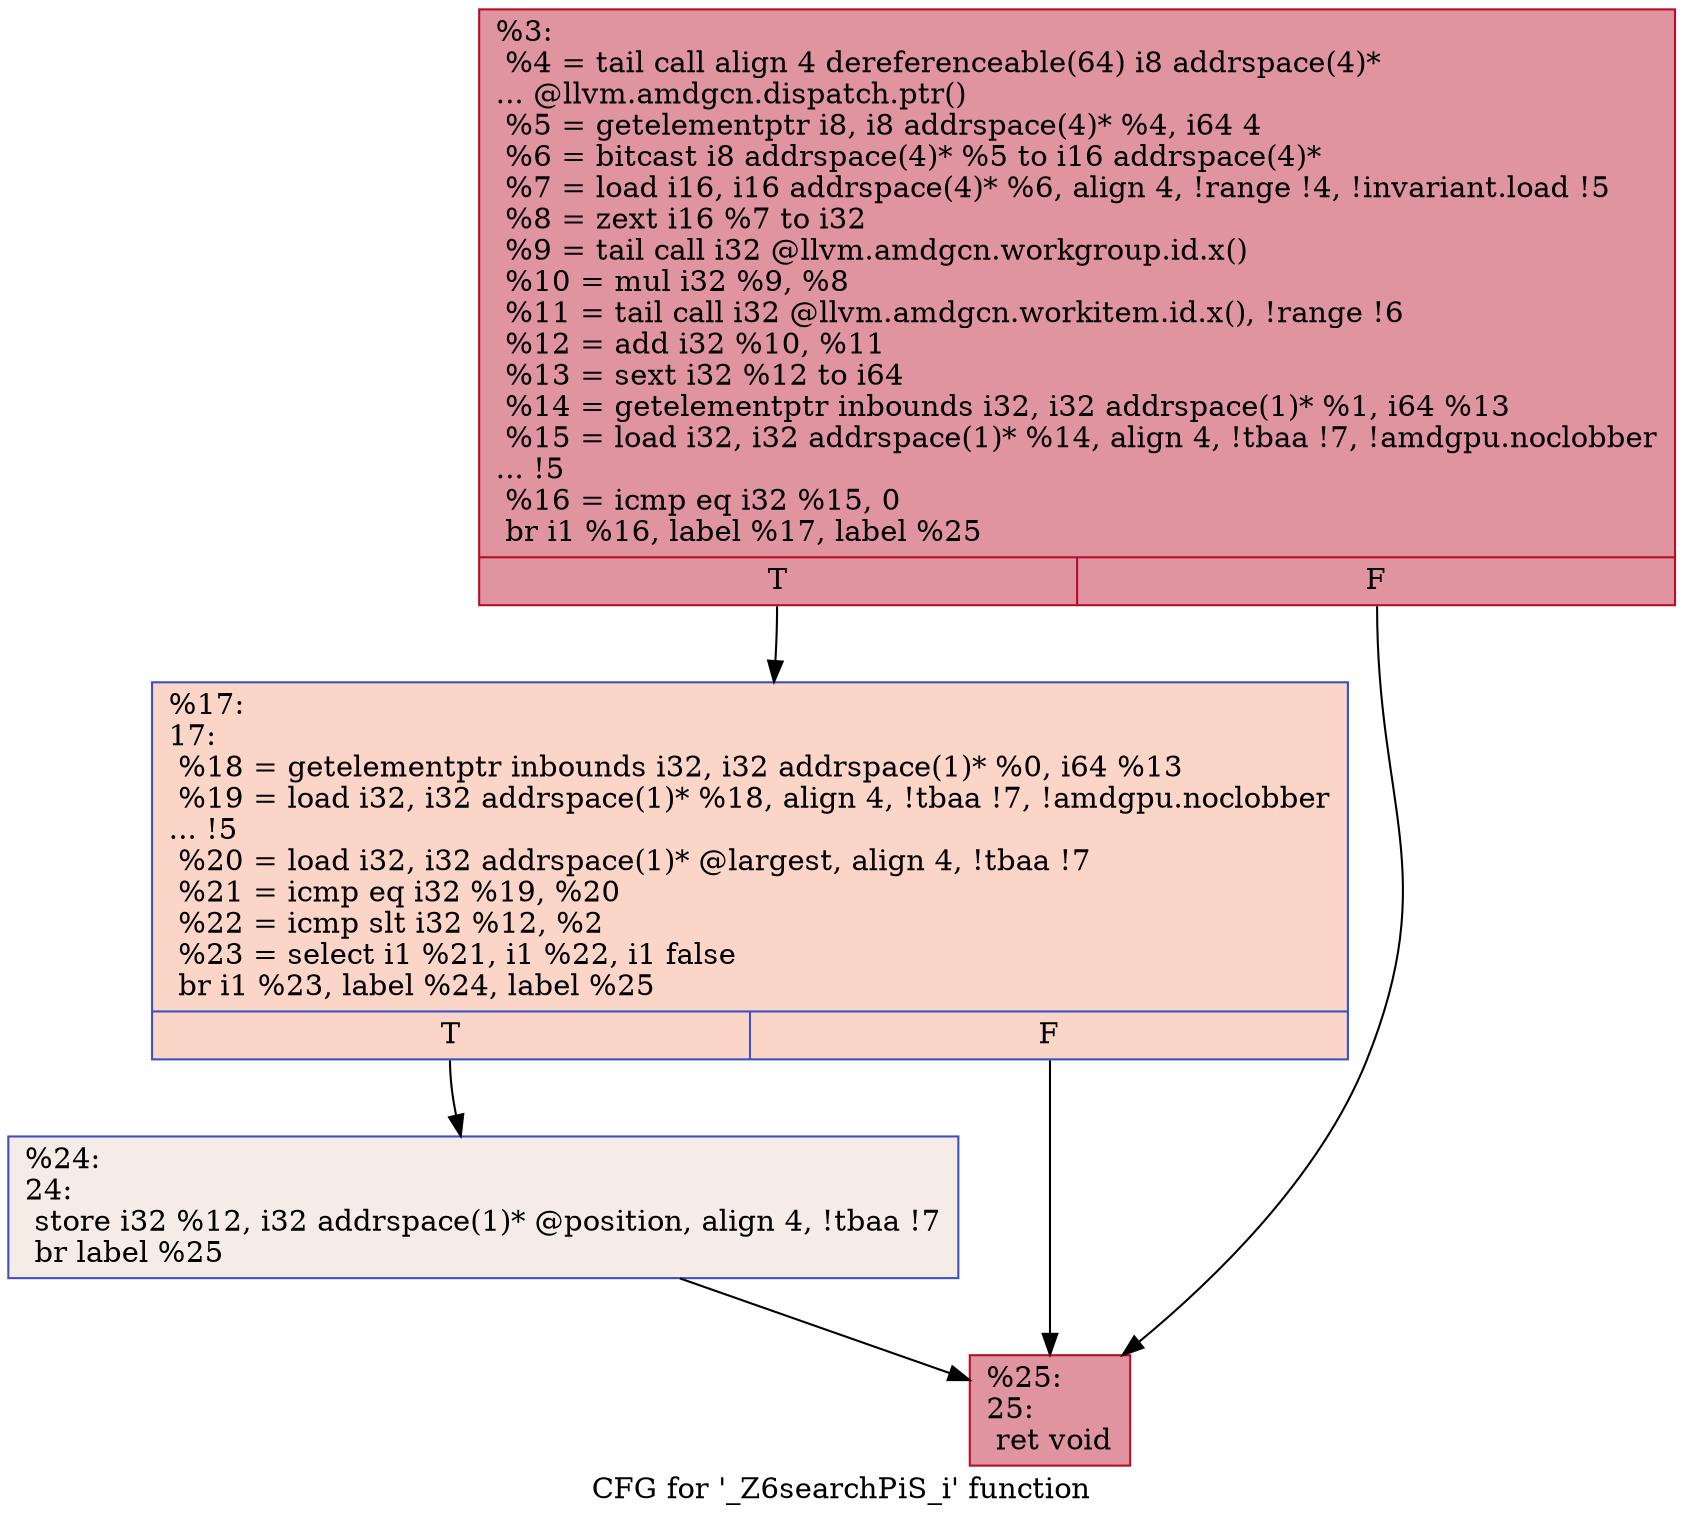 digraph "CFG for '_Z6searchPiS_i' function" {
	label="CFG for '_Z6searchPiS_i' function";

	Node0x5495fa0 [shape=record,color="#b70d28ff", style=filled, fillcolor="#b70d2870",label="{%3:\l  %4 = tail call align 4 dereferenceable(64) i8 addrspace(4)*\l... @llvm.amdgcn.dispatch.ptr()\l  %5 = getelementptr i8, i8 addrspace(4)* %4, i64 4\l  %6 = bitcast i8 addrspace(4)* %5 to i16 addrspace(4)*\l  %7 = load i16, i16 addrspace(4)* %6, align 4, !range !4, !invariant.load !5\l  %8 = zext i16 %7 to i32\l  %9 = tail call i32 @llvm.amdgcn.workgroup.id.x()\l  %10 = mul i32 %9, %8\l  %11 = tail call i32 @llvm.amdgcn.workitem.id.x(), !range !6\l  %12 = add i32 %10, %11\l  %13 = sext i32 %12 to i64\l  %14 = getelementptr inbounds i32, i32 addrspace(1)* %1, i64 %13\l  %15 = load i32, i32 addrspace(1)* %14, align 4, !tbaa !7, !amdgpu.noclobber\l... !5\l  %16 = icmp eq i32 %15, 0\l  br i1 %16, label %17, label %25\l|{<s0>T|<s1>F}}"];
	Node0x5495fa0:s0 -> Node0x5497120;
	Node0x5495fa0:s1 -> Node0x54982d0;
	Node0x5497120 [shape=record,color="#3d50c3ff", style=filled, fillcolor="#f5a08170",label="{%17:\l17:                                               \l  %18 = getelementptr inbounds i32, i32 addrspace(1)* %0, i64 %13\l  %19 = load i32, i32 addrspace(1)* %18, align 4, !tbaa !7, !amdgpu.noclobber\l... !5\l  %20 = load i32, i32 addrspace(1)* @largest, align 4, !tbaa !7\l  %21 = icmp eq i32 %19, %20\l  %22 = icmp slt i32 %12, %2\l  %23 = select i1 %21, i1 %22, i1 false\l  br i1 %23, label %24, label %25\l|{<s0>T|<s1>F}}"];
	Node0x5497120:s0 -> Node0x5498d70;
	Node0x5497120:s1 -> Node0x54982d0;
	Node0x5498d70 [shape=record,color="#3d50c3ff", style=filled, fillcolor="#ead5c970",label="{%24:\l24:                                               \l  store i32 %12, i32 addrspace(1)* @position, align 4, !tbaa !7\l  br label %25\l}"];
	Node0x5498d70 -> Node0x54982d0;
	Node0x54982d0 [shape=record,color="#b70d28ff", style=filled, fillcolor="#b70d2870",label="{%25:\l25:                                               \l  ret void\l}"];
}
